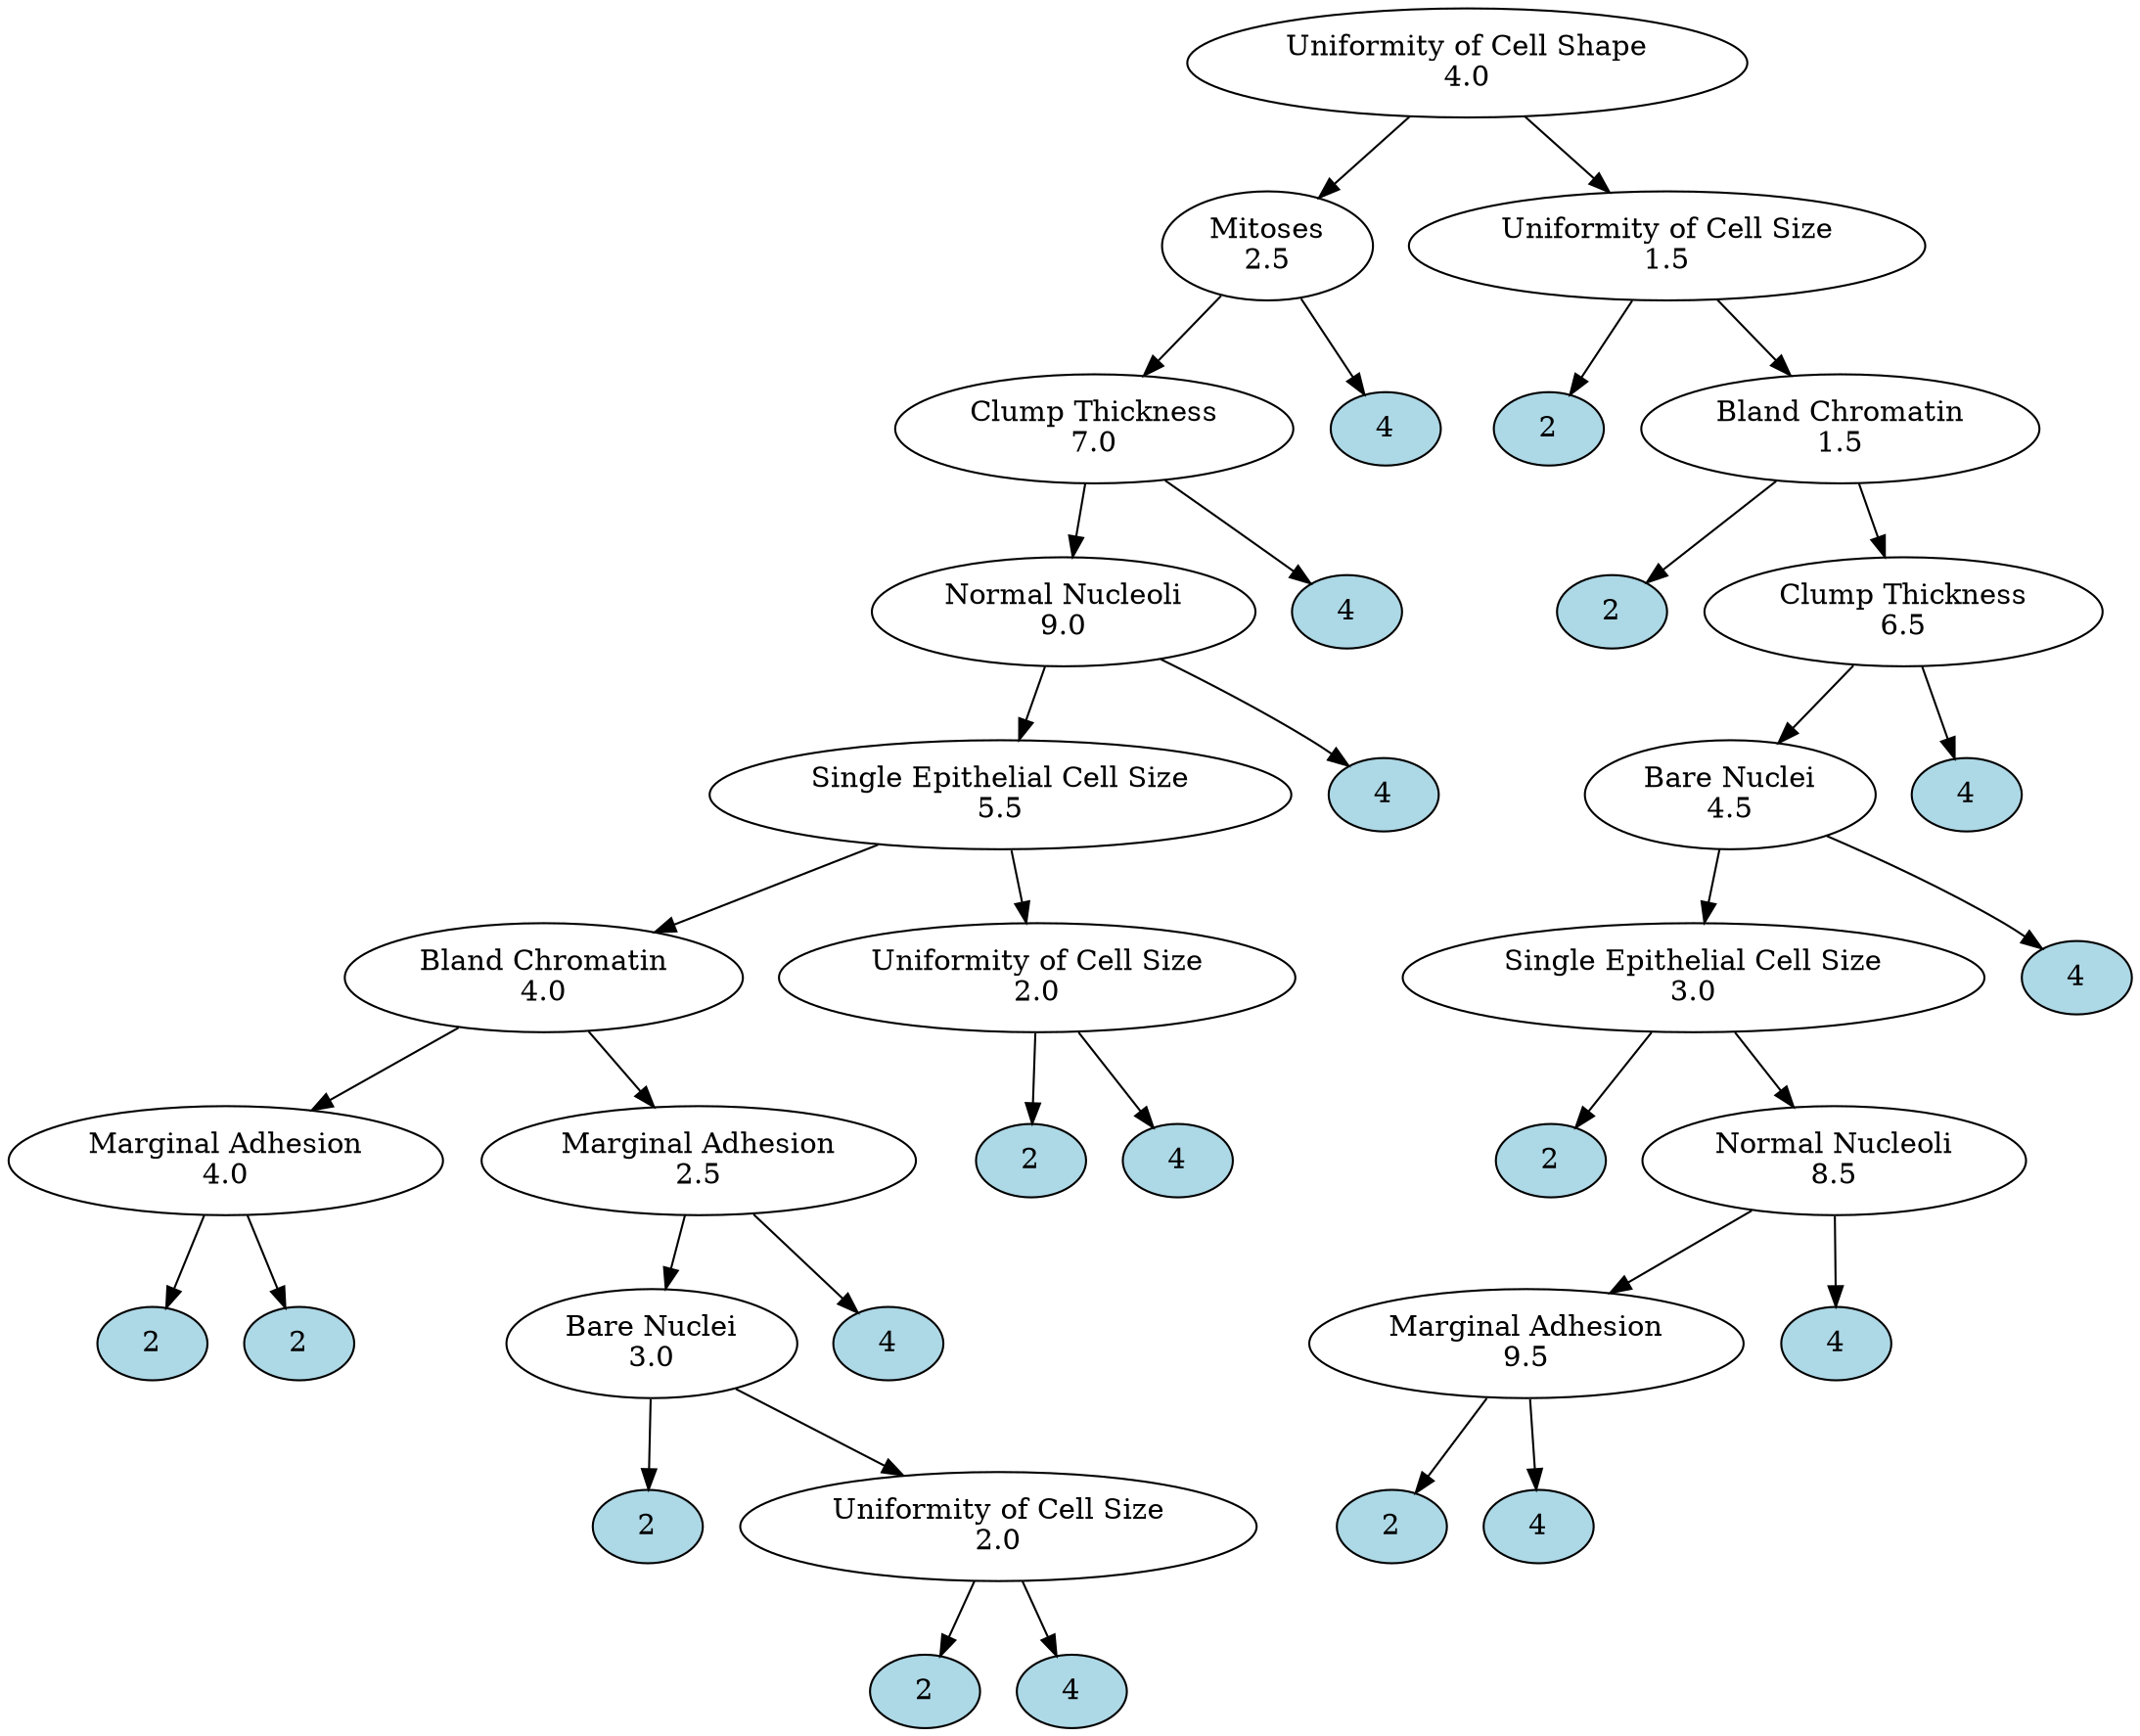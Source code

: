 digraph {
	"Uniformity of Cell Shape
4.0_5315631616" [label="Uniformity of Cell Shape
4.0"]
	"Mitoses
2.5_4437155168" [label="Mitoses
2.5"]
	"Uniformity of Cell Shape
4.0_5315631616" -> "Mitoses
2.5_4437155168"
	"Mitoses
2.5_4437155168" [label="Mitoses
2.5"]
	"Clump Thickness
7.0_5315634496" [label="Clump Thickness
7.0"]
	"Mitoses
2.5_4437155168" -> "Clump Thickness
7.0_5315634496"
	"Clump Thickness
7.0_5315634496" [label="Clump Thickness
7.0"]
	"Normal Nucleoli
9.0_5315280384" [label="Normal Nucleoli
9.0"]
	"Clump Thickness
7.0_5315634496" -> "Normal Nucleoli
9.0_5315280384"
	"Normal Nucleoli
9.0_5315280384" [label="Normal Nucleoli
9.0"]
	"Single Epithelial Cell Size
5.5_5315561568" [label="Single Epithelial Cell Size
5.5"]
	"Normal Nucleoli
9.0_5315280384" -> "Single Epithelial Cell Size
5.5_5315561568"
	"Single Epithelial Cell Size
5.5_5315561568" [label="Single Epithelial Cell Size
5.5"]
	"Bland Chromatin
4.0_5315631472" [label="Bland Chromatin
4.0"]
	"Single Epithelial Cell Size
5.5_5315561568" -> "Bland Chromatin
4.0_5315631472"
	"Bland Chromatin
4.0_5315631472" [label="Bland Chromatin
4.0"]
	"Marginal Adhesion
4.0_5315634688" [label="Marginal Adhesion
4.0"]
	"Bland Chromatin
4.0_5315631472" -> "Marginal Adhesion
4.0_5315634688"
	"Marginal Adhesion
4.0_5315634688" [label="Marginal Adhesion
4.0"]
	"2_5316287792" [label=2 fillcolor=lightblue style=filled]
	"Marginal Adhesion
4.0_5315634688" -> "2_5316287792"
	"2_5316290864" [label=2 fillcolor=lightblue style=filled]
	"Marginal Adhesion
4.0_5315634688" -> "2_5316290864"
	"Marginal Adhesion
2.5_5316285632" [label="Marginal Adhesion
2.5"]
	"Bland Chromatin
4.0_5315631472" -> "Marginal Adhesion
2.5_5316285632"
	"Marginal Adhesion
2.5_5316285632" [label="Marginal Adhesion
2.5"]
	"Bare Nuclei
3.0_5315635696" [label="Bare Nuclei
3.0"]
	"Marginal Adhesion
2.5_5316285632" -> "Bare Nuclei
3.0_5315635696"
	"Bare Nuclei
3.0_5315635696" [label="Bare Nuclei
3.0"]
	"2_5316296144" [label=2 fillcolor=lightblue style=filled]
	"Bare Nuclei
3.0_5315635696" -> "2_5316296144"
	"Uniformity of Cell Size
2.0_5316293888" [label="Uniformity of Cell Size
2.0"]
	"Bare Nuclei
3.0_5315635696" -> "Uniformity of Cell Size
2.0_5316293888"
	"Uniformity of Cell Size
2.0_5316293888" [label="Uniformity of Cell Size
2.0"]
	"2_5316292112" [label=2 fillcolor=lightblue style=filled]
	"Uniformity of Cell Size
2.0_5316293888" -> "2_5316292112"
	"4_5316295760" [label=4 fillcolor=lightblue style=filled]
	"Uniformity of Cell Size
2.0_5316293888" -> "4_5316295760"
	"4_5315639392" [label=4 fillcolor=lightblue style=filled]
	"Marginal Adhesion
2.5_5316285632" -> "4_5315639392"
	"Uniformity of Cell Size
2.0_5315632768" [label="Uniformity of Cell Size
2.0"]
	"Single Epithelial Cell Size
5.5_5315561568" -> "Uniformity of Cell Size
2.0_5315632768"
	"Uniformity of Cell Size
2.0_5315632768" [label="Uniformity of Cell Size
2.0"]
	"2_5316545856" [label=2 fillcolor=lightblue style=filled]
	"Uniformity of Cell Size
2.0_5315632768" -> "2_5316545856"
	"4_5316546576" [label=4 fillcolor=lightblue style=filled]
	"Uniformity of Cell Size
2.0_5315632768" -> "4_5316546576"
	"4_5315631856" [label=4 fillcolor=lightblue style=filled]
	"Normal Nucleoli
9.0_5315280384" -> "4_5315631856"
	"4_5315630800" [label=4 fillcolor=lightblue style=filled]
	"Clump Thickness
7.0_5315634496" -> "4_5315630800"
	"4_5315280432" [label=4 fillcolor=lightblue style=filled]
	"Mitoses
2.5_4437155168" -> "4_5315280432"
	"Uniformity of Cell Size
1.5_5314745200" [label="Uniformity of Cell Size
1.5"]
	"Uniformity of Cell Shape
4.0_5315631616" -> "Uniformity of Cell Size
1.5_5314745200"
	"Uniformity of Cell Size
1.5_5314745200" [label="Uniformity of Cell Size
1.5"]
	"2_5316741840" [label=2 fillcolor=lightblue style=filled]
	"Uniformity of Cell Size
1.5_5314745200" -> "2_5316741840"
	"Bland Chromatin
1.5_5316547776" [label="Bland Chromatin
1.5"]
	"Uniformity of Cell Size
1.5_5314745200" -> "Bland Chromatin
1.5_5316547776"
	"Bland Chromatin
1.5_5316547776" [label="Bland Chromatin
1.5"]
	"2_5316742464" [label=2 fillcolor=lightblue style=filled]
	"Bland Chromatin
1.5_5316547776" -> "2_5316742464"
	"Clump Thickness
6.5_5316741888" [label="Clump Thickness
6.5"]
	"Bland Chromatin
1.5_5316547776" -> "Clump Thickness
6.5_5316741888"
	"Clump Thickness
6.5_5316741888" [label="Clump Thickness
6.5"]
	"Bare Nuclei
4.5_5316743088" [label="Bare Nuclei
4.5"]
	"Clump Thickness
6.5_5316741888" -> "Bare Nuclei
4.5_5316743088"
	"Bare Nuclei
4.5_5316743088" [label="Bare Nuclei
4.5"]
	"Single Epithelial Cell Size
3.0_5316743472" [label="Single Epithelial Cell Size
3.0"]
	"Bare Nuclei
4.5_5316743088" -> "Single Epithelial Cell Size
3.0_5316743472"
	"Single Epithelial Cell Size
3.0_5316743472" [label="Single Epithelial Cell Size
3.0"]
	"2_5316743808" [label=2 fillcolor=lightblue style=filled]
	"Single Epithelial Cell Size
3.0_5316743472" -> "2_5316743808"
	"Normal Nucleoli
8.5_5316743520" [label="Normal Nucleoli
8.5"]
	"Single Epithelial Cell Size
3.0_5316743472" -> "Normal Nucleoli
8.5_5316743520"
	"Normal Nucleoli
8.5_5316743520" [label="Normal Nucleoli
8.5"]
	"Marginal Adhesion
9.5_5316744336" [label="Marginal Adhesion
9.5"]
	"Normal Nucleoli
8.5_5316743520" -> "Marginal Adhesion
9.5_5316744336"
	"Marginal Adhesion
9.5_5316744336" [label="Marginal Adhesion
9.5"]
	"2_5316556416" [label=2 fillcolor=lightblue style=filled]
	"Marginal Adhesion
9.5_5316744336" -> "2_5316556416"
	"4_5316553824" [label=4 fillcolor=lightblue style=filled]
	"Marginal Adhesion
9.5_5316744336" -> "4_5316553824"
	"4_5316552384" [label=4 fillcolor=lightblue style=filled]
	"Normal Nucleoli
8.5_5316743520" -> "4_5316552384"
	"4_5316294464" [label=4 fillcolor=lightblue style=filled]
	"Bare Nuclei
4.5_5316743088" -> "4_5316294464"
	"4_5315635120" [label=4 fillcolor=lightblue style=filled]
	"Clump Thickness
6.5_5316741888" -> "4_5315635120"
}
